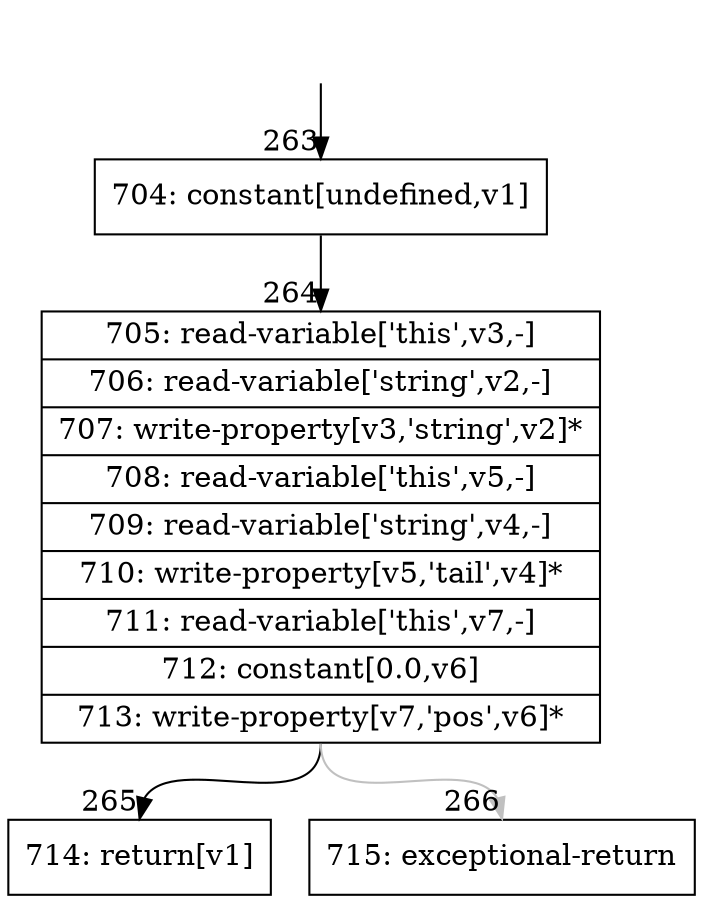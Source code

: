 digraph {
rankdir="TD"
BB_entry15[shape=none,label=""];
BB_entry15 -> BB263 [tailport=s, headport=n, headlabel="    263"]
BB263 [shape=record label="{704: constant[undefined,v1]}" ] 
BB263 -> BB264 [tailport=s, headport=n, headlabel="      264"]
BB264 [shape=record label="{705: read-variable['this',v3,-]|706: read-variable['string',v2,-]|707: write-property[v3,'string',v2]*|708: read-variable['this',v5,-]|709: read-variable['string',v4,-]|710: write-property[v5,'tail',v4]*|711: read-variable['this',v7,-]|712: constant[0.0,v6]|713: write-property[v7,'pos',v6]*}" ] 
BB264 -> BB265 [tailport=s, headport=n, headlabel="      265"]
BB264 -> BB266 [tailport=s, headport=n, color=gray, headlabel="      266"]
BB265 [shape=record label="{714: return[v1]}" ] 
BB266 [shape=record label="{715: exceptional-return}" ] 
//#$~ 279
}
